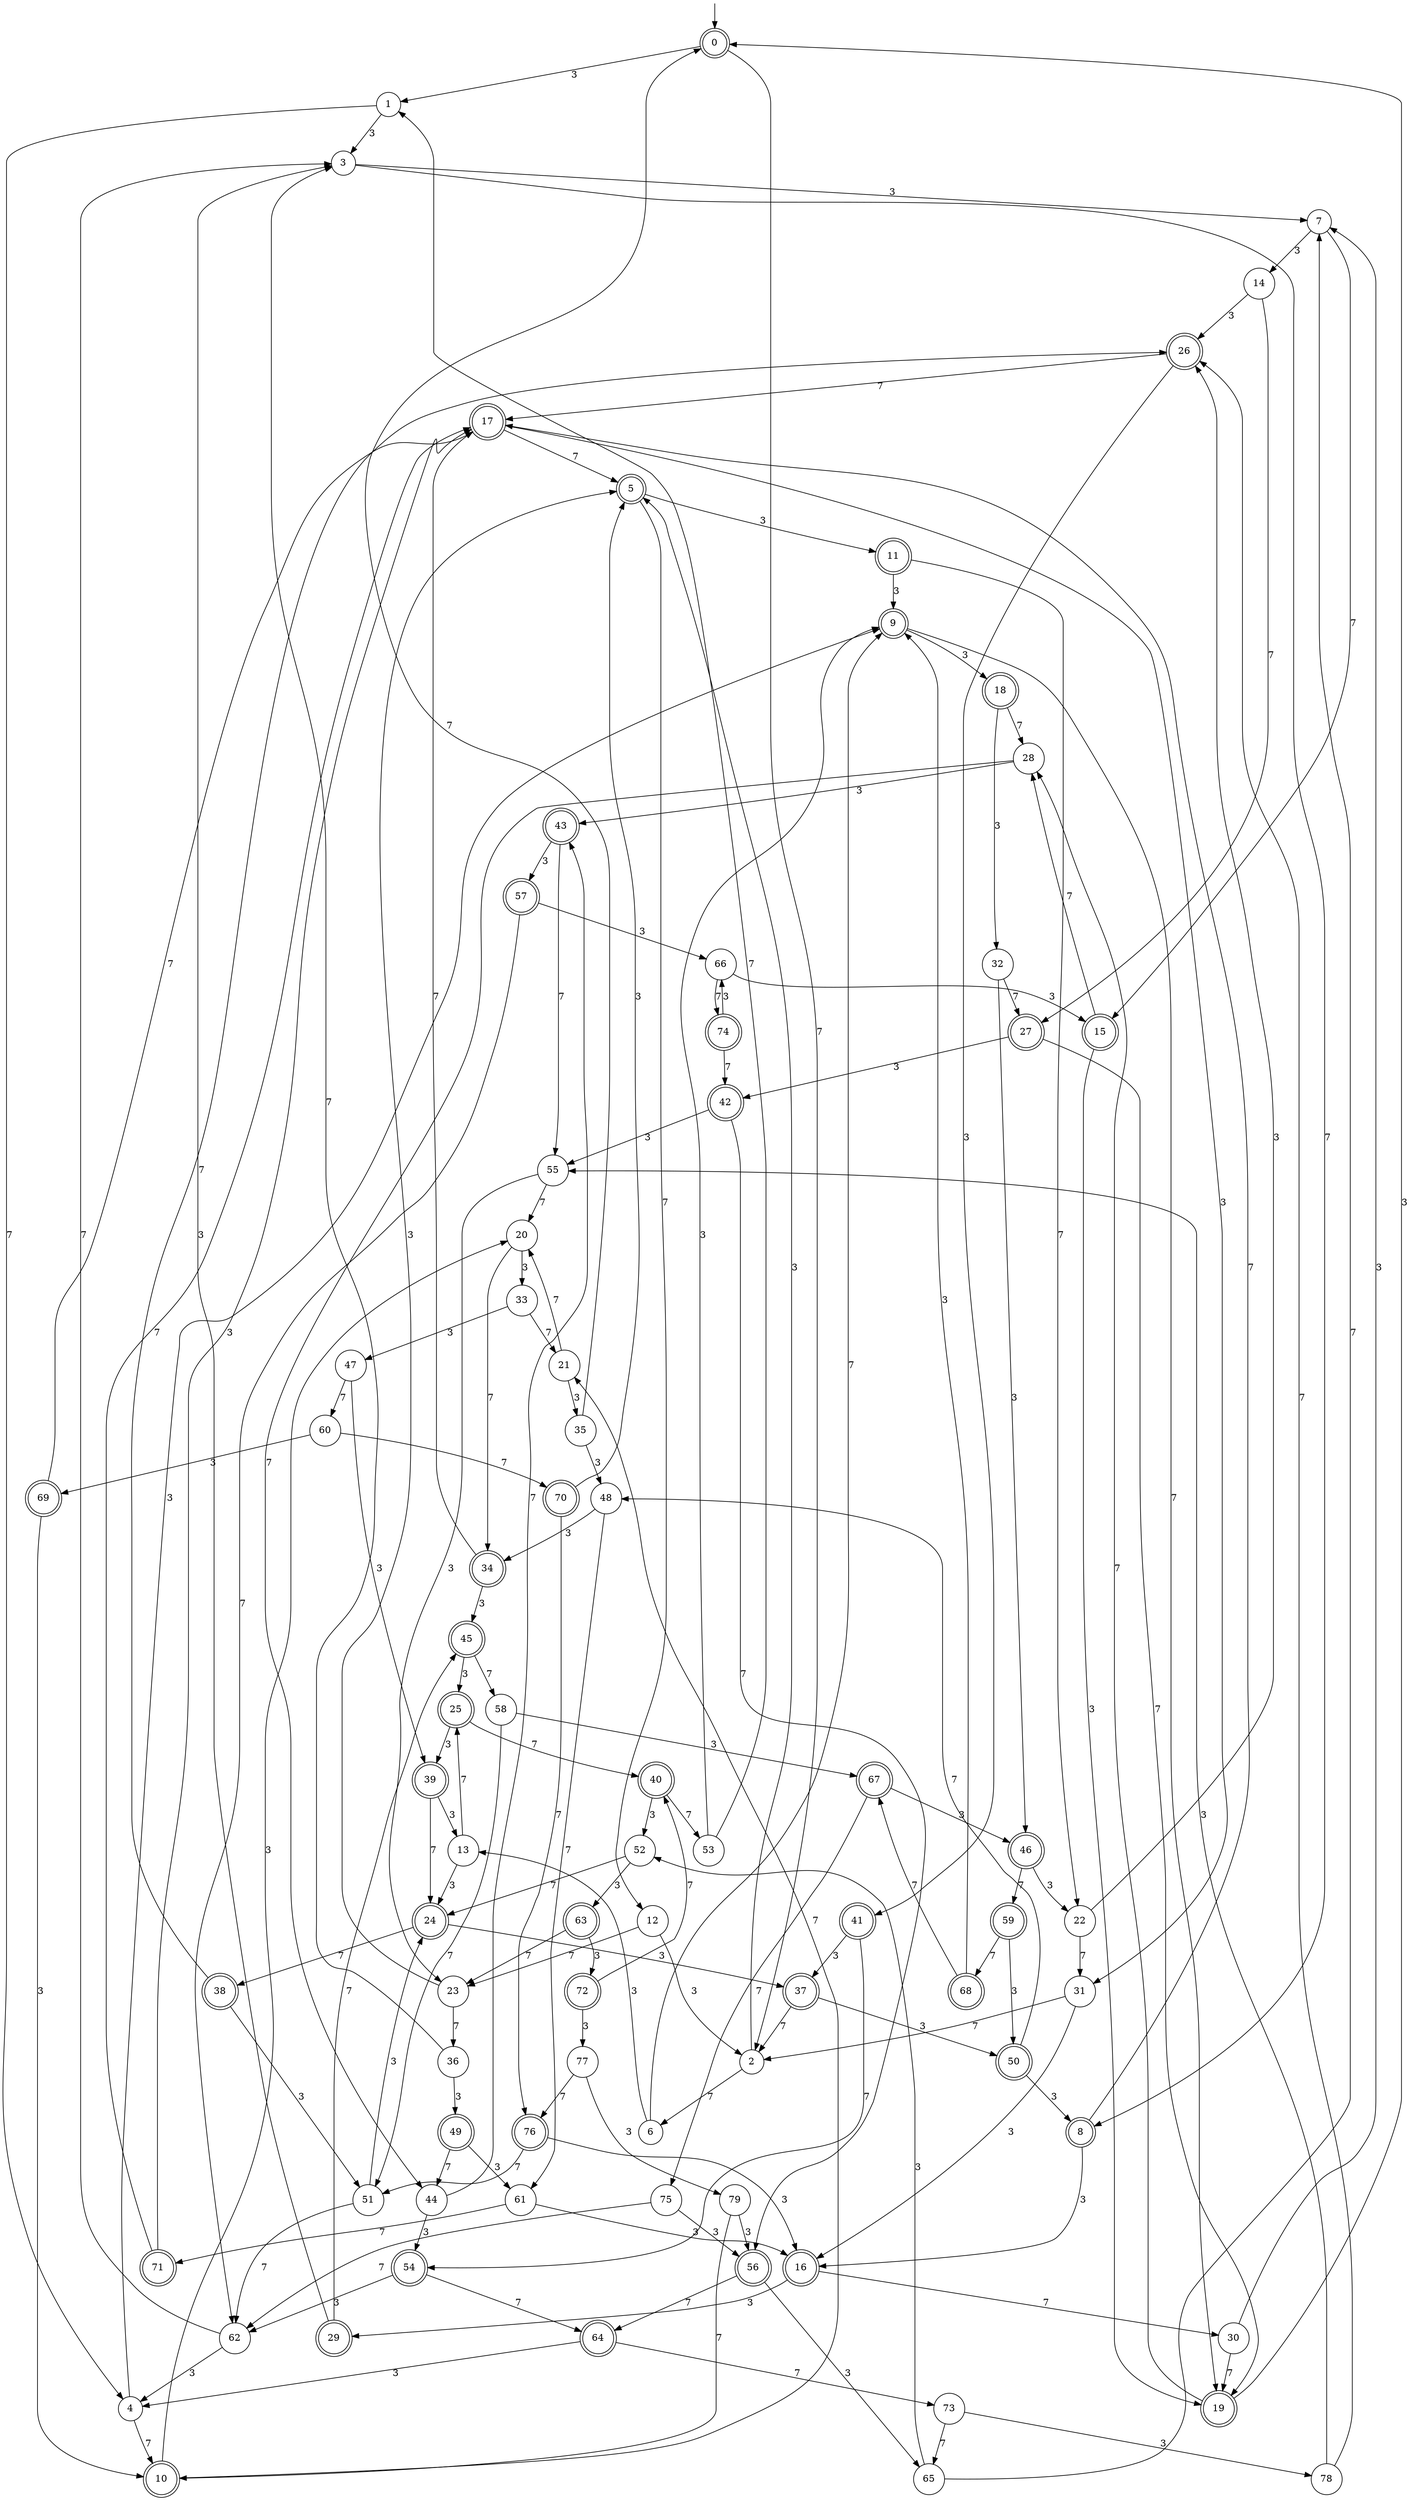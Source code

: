 digraph g {

	s0 [shape="doublecircle" label="0"];
	s1 [shape="circle" label="1"];
	s2 [shape="circle" label="2"];
	s3 [shape="circle" label="3"];
	s4 [shape="circle" label="4"];
	s5 [shape="doublecircle" label="5"];
	s6 [shape="circle" label="6"];
	s7 [shape="circle" label="7"];
	s8 [shape="doublecircle" label="8"];
	s9 [shape="doublecircle" label="9"];
	s10 [shape="doublecircle" label="10"];
	s11 [shape="doublecircle" label="11"];
	s12 [shape="circle" label="12"];
	s13 [shape="circle" label="13"];
	s14 [shape="circle" label="14"];
	s15 [shape="doublecircle" label="15"];
	s16 [shape="doublecircle" label="16"];
	s17 [shape="doublecircle" label="17"];
	s18 [shape="doublecircle" label="18"];
	s19 [shape="doublecircle" label="19"];
	s20 [shape="circle" label="20"];
	s21 [shape="circle" label="21"];
	s22 [shape="circle" label="22"];
	s23 [shape="circle" label="23"];
	s24 [shape="doublecircle" label="24"];
	s25 [shape="doublecircle" label="25"];
	s26 [shape="doublecircle" label="26"];
	s27 [shape="doublecircle" label="27"];
	s28 [shape="circle" label="28"];
	s29 [shape="doublecircle" label="29"];
	s30 [shape="circle" label="30"];
	s31 [shape="circle" label="31"];
	s32 [shape="circle" label="32"];
	s33 [shape="circle" label="33"];
	s34 [shape="doublecircle" label="34"];
	s35 [shape="circle" label="35"];
	s36 [shape="circle" label="36"];
	s37 [shape="doublecircle" label="37"];
	s38 [shape="doublecircle" label="38"];
	s39 [shape="doublecircle" label="39"];
	s40 [shape="doublecircle" label="40"];
	s41 [shape="doublecircle" label="41"];
	s42 [shape="doublecircle" label="42"];
	s43 [shape="doublecircle" label="43"];
	s44 [shape="circle" label="44"];
	s45 [shape="doublecircle" label="45"];
	s46 [shape="doublecircle" label="46"];
	s47 [shape="circle" label="47"];
	s48 [shape="circle" label="48"];
	s49 [shape="doublecircle" label="49"];
	s50 [shape="doublecircle" label="50"];
	s51 [shape="circle" label="51"];
	s52 [shape="circle" label="52"];
	s53 [shape="circle" label="53"];
	s54 [shape="doublecircle" label="54"];
	s55 [shape="circle" label="55"];
	s56 [shape="doublecircle" label="56"];
	s57 [shape="doublecircle" label="57"];
	s58 [shape="circle" label="58"];
	s59 [shape="doublecircle" label="59"];
	s60 [shape="circle" label="60"];
	s61 [shape="circle" label="61"];
	s62 [shape="circle" label="62"];
	s63 [shape="doublecircle" label="63"];
	s64 [shape="doublecircle" label="64"];
	s65 [shape="circle" label="65"];
	s66 [shape="circle" label="66"];
	s67 [shape="doublecircle" label="67"];
	s68 [shape="doublecircle" label="68"];
	s69 [shape="doublecircle" label="69"];
	s70 [shape="doublecircle" label="70"];
	s71 [shape="doublecircle" label="71"];
	s72 [shape="doublecircle" label="72"];
	s73 [shape="circle" label="73"];
	s74 [shape="doublecircle" label="74"];
	s75 [shape="circle" label="75"];
	s76 [shape="doublecircle" label="76"];
	s77 [shape="circle" label="77"];
	s78 [shape="circle" label="78"];
	s79 [shape="circle" label="79"];
	s0 -> s1 [label="3"];
	s0 -> s2 [label="7"];
	s1 -> s3 [label="3"];
	s1 -> s4 [label="7"];
	s2 -> s5 [label="3"];
	s2 -> s6 [label="7"];
	s3 -> s7 [label="3"];
	s3 -> s8 [label="7"];
	s4 -> s9 [label="3"];
	s4 -> s10 [label="7"];
	s5 -> s11 [label="3"];
	s5 -> s12 [label="7"];
	s6 -> s13 [label="3"];
	s6 -> s9 [label="7"];
	s7 -> s14 [label="3"];
	s7 -> s15 [label="7"];
	s8 -> s16 [label="3"];
	s8 -> s17 [label="7"];
	s9 -> s18 [label="3"];
	s9 -> s19 [label="7"];
	s10 -> s20 [label="3"];
	s10 -> s21 [label="7"];
	s11 -> s9 [label="3"];
	s11 -> s22 [label="7"];
	s12 -> s2 [label="3"];
	s12 -> s23 [label="7"];
	s13 -> s24 [label="3"];
	s13 -> s25 [label="7"];
	s14 -> s26 [label="3"];
	s14 -> s27 [label="7"];
	s15 -> s19 [label="3"];
	s15 -> s28 [label="7"];
	s16 -> s29 [label="3"];
	s16 -> s30 [label="7"];
	s17 -> s31 [label="3"];
	s17 -> s5 [label="7"];
	s18 -> s32 [label="3"];
	s18 -> s28 [label="7"];
	s19 -> s0 [label="3"];
	s19 -> s28 [label="7"];
	s20 -> s33 [label="3"];
	s20 -> s34 [label="7"];
	s21 -> s35 [label="3"];
	s21 -> s20 [label="7"];
	s22 -> s26 [label="3"];
	s22 -> s31 [label="7"];
	s23 -> s5 [label="3"];
	s23 -> s36 [label="7"];
	s24 -> s37 [label="3"];
	s24 -> s38 [label="7"];
	s25 -> s39 [label="3"];
	s25 -> s40 [label="7"];
	s26 -> s41 [label="3"];
	s26 -> s17 [label="7"];
	s27 -> s42 [label="3"];
	s27 -> s19 [label="7"];
	s28 -> s43 [label="3"];
	s28 -> s44 [label="7"];
	s29 -> s3 [label="3"];
	s29 -> s45 [label="7"];
	s30 -> s7 [label="3"];
	s30 -> s19 [label="7"];
	s31 -> s16 [label="3"];
	s31 -> s2 [label="7"];
	s32 -> s46 [label="3"];
	s32 -> s27 [label="7"];
	s33 -> s47 [label="3"];
	s33 -> s21 [label="7"];
	s34 -> s45 [label="3"];
	s34 -> s17 [label="7"];
	s35 -> s48 [label="3"];
	s35 -> s0 [label="7"];
	s36 -> s49 [label="3"];
	s36 -> s3 [label="7"];
	s37 -> s50 [label="3"];
	s37 -> s2 [label="7"];
	s38 -> s51 [label="3"];
	s38 -> s26 [label="7"];
	s39 -> s13 [label="3"];
	s39 -> s24 [label="7"];
	s40 -> s52 [label="3"];
	s40 -> s53 [label="7"];
	s41 -> s37 [label="3"];
	s41 -> s54 [label="7"];
	s42 -> s55 [label="3"];
	s42 -> s56 [label="7"];
	s43 -> s57 [label="3"];
	s43 -> s55 [label="7"];
	s44 -> s54 [label="3"];
	s44 -> s43 [label="7"];
	s45 -> s25 [label="3"];
	s45 -> s58 [label="7"];
	s46 -> s22 [label="3"];
	s46 -> s59 [label="7"];
	s47 -> s39 [label="3"];
	s47 -> s60 [label="7"];
	s48 -> s34 [label="3"];
	s48 -> s61 [label="7"];
	s49 -> s61 [label="3"];
	s49 -> s44 [label="7"];
	s50 -> s8 [label="3"];
	s50 -> s48 [label="7"];
	s51 -> s24 [label="3"];
	s51 -> s62 [label="7"];
	s52 -> s63 [label="3"];
	s52 -> s24 [label="7"];
	s53 -> s9 [label="3"];
	s53 -> s1 [label="7"];
	s54 -> s62 [label="3"];
	s54 -> s64 [label="7"];
	s55 -> s23 [label="3"];
	s55 -> s20 [label="7"];
	s56 -> s65 [label="3"];
	s56 -> s64 [label="7"];
	s57 -> s66 [label="3"];
	s57 -> s62 [label="7"];
	s58 -> s67 [label="3"];
	s58 -> s51 [label="7"];
	s59 -> s50 [label="3"];
	s59 -> s68 [label="7"];
	s60 -> s69 [label="3"];
	s60 -> s70 [label="7"];
	s61 -> s16 [label="3"];
	s61 -> s71 [label="7"];
	s62 -> s4 [label="3"];
	s62 -> s3 [label="7"];
	s63 -> s72 [label="3"];
	s63 -> s23 [label="7"];
	s64 -> s4 [label="3"];
	s64 -> s73 [label="7"];
	s65 -> s52 [label="3"];
	s65 -> s7 [label="7"];
	s66 -> s15 [label="3"];
	s66 -> s74 [label="7"];
	s67 -> s46 [label="3"];
	s67 -> s75 [label="7"];
	s68 -> s9 [label="3"];
	s68 -> s67 [label="7"];
	s69 -> s10 [label="3"];
	s69 -> s17 [label="7"];
	s70 -> s5 [label="3"];
	s70 -> s76 [label="7"];
	s71 -> s17 [label="3"];
	s71 -> s17 [label="7"];
	s72 -> s77 [label="3"];
	s72 -> s40 [label="7"];
	s73 -> s78 [label="3"];
	s73 -> s65 [label="7"];
	s74 -> s66 [label="3"];
	s74 -> s42 [label="7"];
	s75 -> s56 [label="3"];
	s75 -> s62 [label="7"];
	s76 -> s16 [label="3"];
	s76 -> s51 [label="7"];
	s77 -> s79 [label="3"];
	s77 -> s76 [label="7"];
	s78 -> s55 [label="3"];
	s78 -> s26 [label="7"];
	s79 -> s56 [label="3"];
	s79 -> s10 [label="7"];

__start0 [label="" shape="none" width="0" height="0"];
__start0 -> s0;

}
